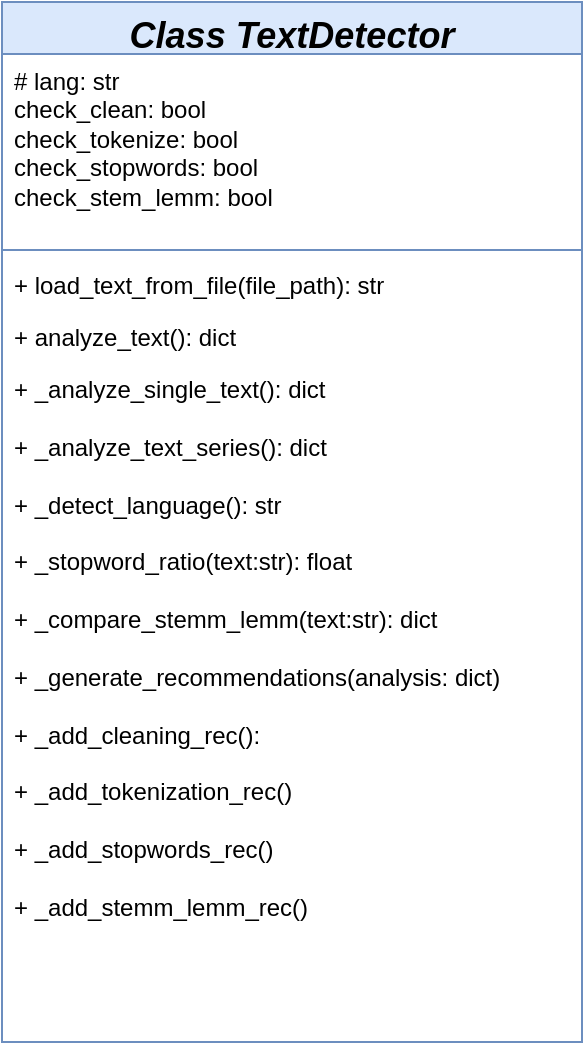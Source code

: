 <mxfile version="27.1.4">
  <diagram name="Страница — 1" id="mz8CnMytncerL9NIvjkV">
    <mxGraphModel dx="1010" dy="461" grid="1" gridSize="10" guides="1" tooltips="1" connect="1" arrows="1" fold="1" page="1" pageScale="1" pageWidth="827" pageHeight="1169" math="0" shadow="0">
      <root>
        <mxCell id="0" />
        <mxCell id="1" parent="0" />
        <mxCell id="BJyW6Nd1NyUvIKqKs8_R-1" value="&lt;font style=&quot;font-size: 18px;&quot;&gt;&lt;i&gt;Class TextDetector&lt;/i&gt;&lt;/font&gt;" style="swimlane;fontStyle=1;align=center;verticalAlign=top;childLayout=stackLayout;horizontal=1;startSize=26;horizontalStack=0;resizeParent=1;resizeParentMax=0;resizeLast=0;collapsible=1;marginBottom=0;whiteSpace=wrap;html=1;fillColor=#dae8fc;strokeColor=#6c8ebf;" vertex="1" parent="1">
          <mxGeometry x="260" y="390" width="290" height="520" as="geometry" />
        </mxCell>
        <mxCell id="BJyW6Nd1NyUvIKqKs8_R-2" value="# lang: str&lt;div&gt;check_clean: bool&lt;/div&gt;&lt;div&gt;check_tokenize: bool&lt;/div&gt;&lt;div&gt;check_stopwords: bool&lt;/div&gt;&lt;div&gt;check_stem_lemm: bool&lt;/div&gt;" style="text;strokeColor=none;fillColor=none;align=left;verticalAlign=top;spacingLeft=4;spacingRight=4;overflow=hidden;rotatable=0;points=[[0,0.5],[1,0.5]];portConstraint=eastwest;whiteSpace=wrap;html=1;" vertex="1" parent="BJyW6Nd1NyUvIKqKs8_R-1">
          <mxGeometry y="26" width="290" height="94" as="geometry" />
        </mxCell>
        <mxCell id="BJyW6Nd1NyUvIKqKs8_R-3" value="" style="line;strokeWidth=1;fillColor=none;align=left;verticalAlign=middle;spacingTop=-1;spacingLeft=3;spacingRight=3;rotatable=0;labelPosition=right;points=[];portConstraint=eastwest;strokeColor=inherit;" vertex="1" parent="BJyW6Nd1NyUvIKqKs8_R-1">
          <mxGeometry y="120" width="290" height="8" as="geometry" />
        </mxCell>
        <mxCell id="BJyW6Nd1NyUvIKqKs8_R-4" value="+ load_text_from_file(file_path): str" style="text;strokeColor=none;fillColor=none;align=left;verticalAlign=top;spacingLeft=4;spacingRight=4;overflow=hidden;rotatable=0;points=[[0,0.5],[1,0.5]];portConstraint=eastwest;whiteSpace=wrap;html=1;" vertex="1" parent="BJyW6Nd1NyUvIKqKs8_R-1">
          <mxGeometry y="128" width="290" height="26" as="geometry" />
        </mxCell>
        <mxCell id="BJyW6Nd1NyUvIKqKs8_R-5" value="+ analyze_text(): dict" style="text;strokeColor=none;fillColor=none;align=left;verticalAlign=top;spacingLeft=4;spacingRight=4;overflow=hidden;rotatable=0;points=[[0,0.5],[1,0.5]];portConstraint=eastwest;whiteSpace=wrap;html=1;" vertex="1" parent="BJyW6Nd1NyUvIKqKs8_R-1">
          <mxGeometry y="154" width="290" height="26" as="geometry" />
        </mxCell>
        <mxCell id="BJyW6Nd1NyUvIKqKs8_R-6" value="+ _analyze_single_text(): dict&lt;div&gt;&lt;br&gt;&lt;/div&gt;&lt;div&gt;+ _analyze_text_series(): dict&lt;/div&gt;&lt;div&gt;&lt;br&gt;&lt;/div&gt;&lt;div&gt;+ _detect_language(): str&lt;/div&gt;&lt;div&gt;&lt;br&gt;&lt;/div&gt;&lt;div&gt;+ _stopword_ratio(text:str): float&lt;/div&gt;&lt;div&gt;&lt;br&gt;&lt;/div&gt;&lt;div&gt;+ _compare_stemm_lemm(text:str): dict&lt;/div&gt;&lt;div&gt;&lt;br&gt;&lt;/div&gt;&lt;div&gt;+ _generate_recommendations(analysis: dict)&lt;/div&gt;&lt;div&gt;&lt;br&gt;&lt;/div&gt;&lt;div&gt;+ _add_cleaning_rec():&lt;/div&gt;&lt;div&gt;&lt;br&gt;&lt;/div&gt;&lt;div&gt;+ _add_tokenization_rec()&lt;/div&gt;&lt;div&gt;&lt;br&gt;&lt;/div&gt;&lt;div&gt;+ _add_stopwords_rec()&lt;/div&gt;&lt;div&gt;&lt;br&gt;&lt;/div&gt;&lt;div&gt;+ _add_stemm_lemm_rec()&lt;/div&gt;&lt;div&gt;&lt;br&gt;&lt;/div&gt;&lt;div&gt;&lt;br&gt;&lt;div&gt;&lt;br&gt;&lt;div&gt;&lt;br&gt;&lt;/div&gt;&lt;/div&gt;&lt;/div&gt;" style="text;strokeColor=none;fillColor=none;align=left;verticalAlign=top;spacingLeft=4;spacingRight=4;overflow=hidden;rotatable=0;points=[[0,0.5],[1,0.5]];portConstraint=eastwest;whiteSpace=wrap;html=1;" vertex="1" parent="BJyW6Nd1NyUvIKqKs8_R-1">
          <mxGeometry y="180" width="290" height="340" as="geometry" />
        </mxCell>
      </root>
    </mxGraphModel>
  </diagram>
</mxfile>
